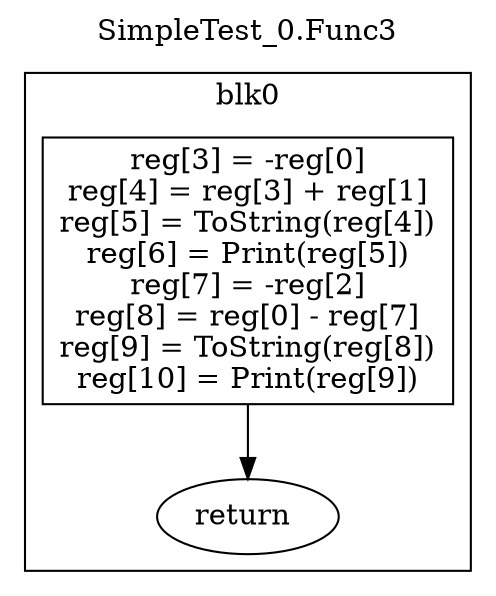 digraph {
  rankdir=TB;
  b0_l0 -> b0_ret
  b0_l0 [label="reg[3] = -reg[0]\nreg[4] = reg[3] + reg[1]\nreg[5] = ToString(reg[4])\nreg[6] = Print(reg[5])\nreg[7] = -reg[2]\nreg[8] = reg[0] - reg[7]\nreg[9] = ToString(reg[8])\nreg[10] = Print(reg[9])\n", shape=box]
  b0_ret [label="return "]
  subgraph cluster_b0 {
    label = "blk0";
    b0_l0;
    b0_ret;
  }
  labelloc="t"
  label="SimpleTest_0.Func3"
}